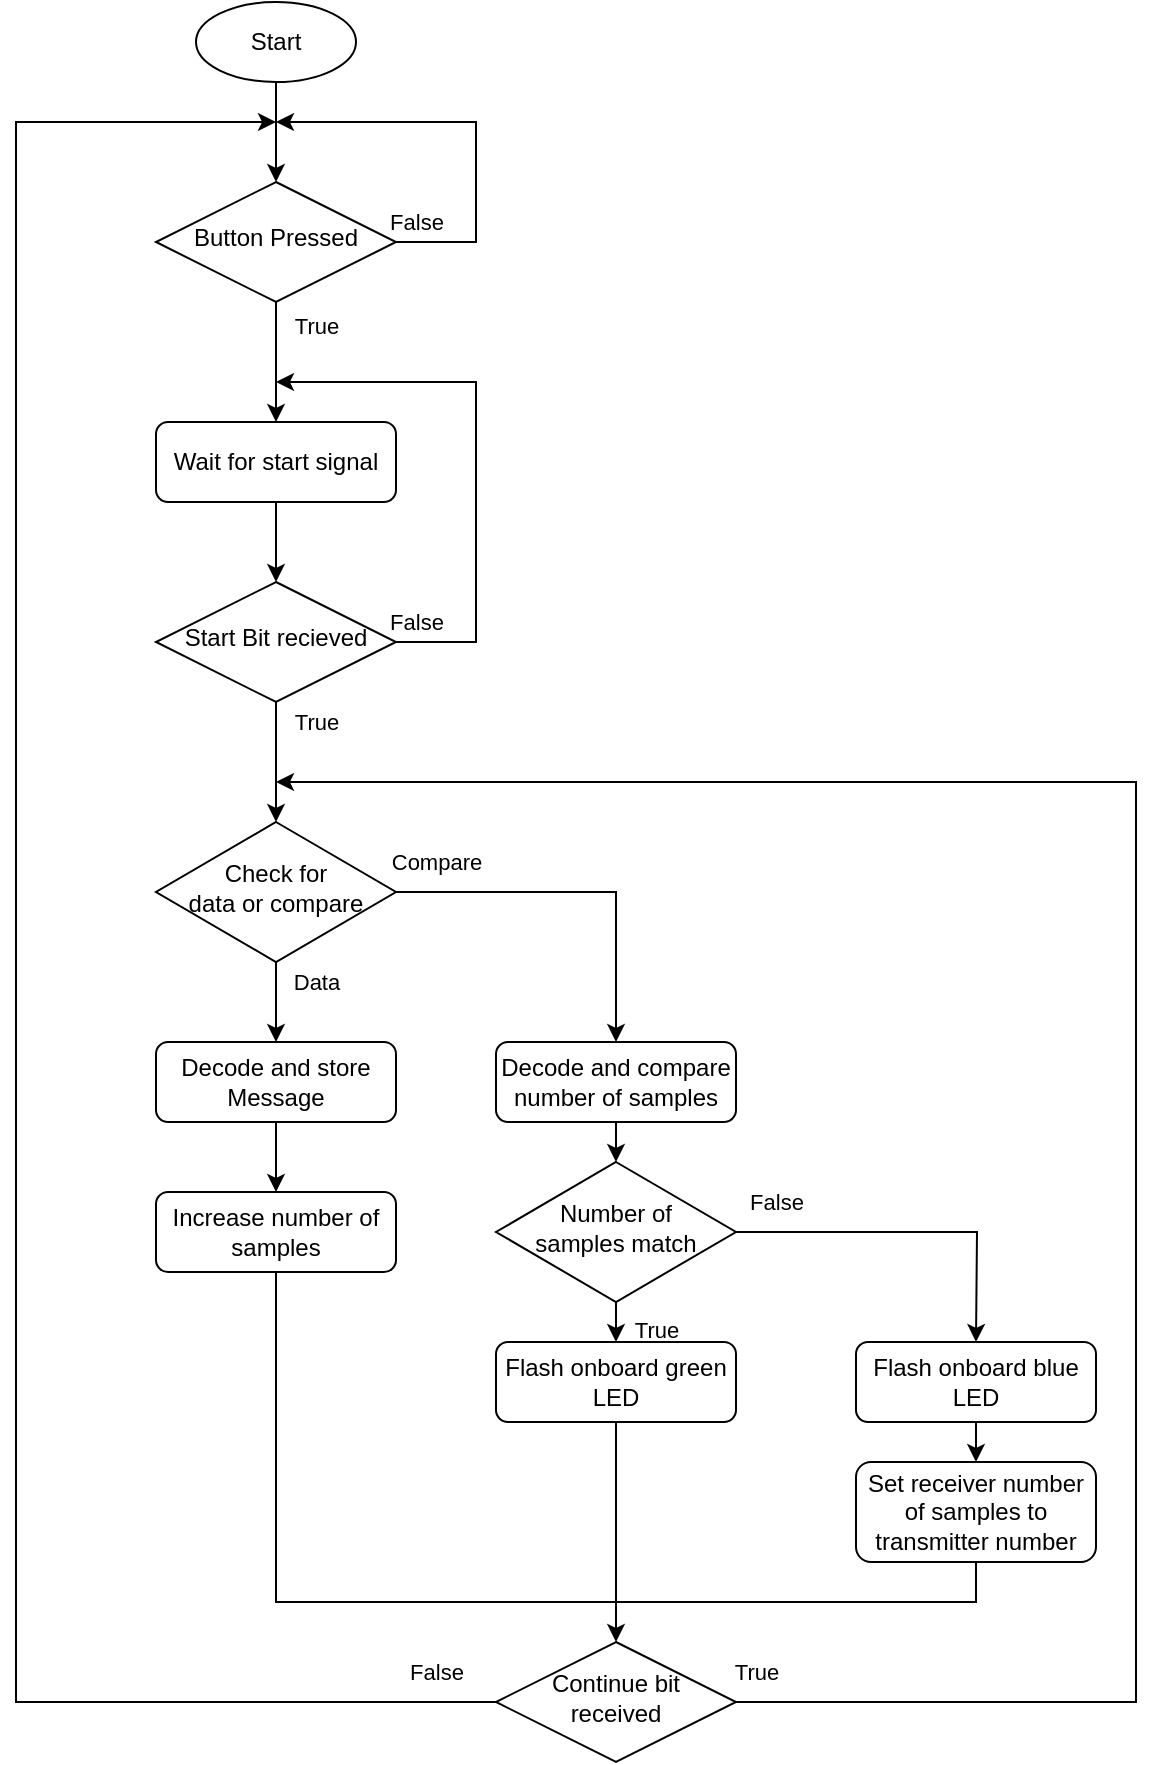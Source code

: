 <mxfile version="20.4.1" type="google"><diagram id="C5RBs43oDa-KdzZeNtuy" name="Page-1"><mxGraphModel dx="1185" dy="588" grid="1" gridSize="10" guides="1" tooltips="1" connect="1" arrows="1" fold="1" page="1" pageScale="1" pageWidth="827" pageHeight="1169" math="0" shadow="0"><root><mxCell id="WIyWlLk6GJQsqaUBKTNV-0"/><mxCell id="WIyWlLk6GJQsqaUBKTNV-1" parent="WIyWlLk6GJQsqaUBKTNV-0"/><mxCell id="PboZFvkYZZWf8GiwVbfu-2" value="True" style="edgeStyle=orthogonalEdgeStyle;rounded=0;orthogonalLoop=1;jettySize=auto;html=1;exitX=0.5;exitY=1;exitDx=0;exitDy=0;entryX=0.5;entryY=0;entryDx=0;entryDy=0;" parent="WIyWlLk6GJQsqaUBKTNV-1" source="WIyWlLk6GJQsqaUBKTNV-6" target="PboZFvkYZZWf8GiwVbfu-1" edge="1"><mxGeometry x="-0.6" y="20" relative="1" as="geometry"><mxPoint as="offset"/></mxGeometry></mxCell><mxCell id="PboZFvkYZZWf8GiwVbfu-25" value="False" style="edgeStyle=orthogonalEdgeStyle;rounded=0;orthogonalLoop=1;jettySize=auto;html=1;exitX=1;exitY=0.5;exitDx=0;exitDy=0;endArrow=classic;endFill=1;" parent="WIyWlLk6GJQsqaUBKTNV-1" source="WIyWlLk6GJQsqaUBKTNV-6" edge="1"><mxGeometry x="-0.905" y="10" relative="1" as="geometry"><mxPoint x="220" y="130" as="targetPoint"/><Array as="points"><mxPoint x="320" y="190"/><mxPoint x="320" y="130"/></Array><mxPoint as="offset"/></mxGeometry></mxCell><mxCell id="WIyWlLk6GJQsqaUBKTNV-6" value="Button Pressed" style="rhombus;whiteSpace=wrap;html=1;shadow=0;fontFamily=Helvetica;fontSize=12;align=center;strokeWidth=1;spacing=6;spacingTop=-4;" parent="WIyWlLk6GJQsqaUBKTNV-1" vertex="1"><mxGeometry x="160" y="160" width="120" height="60" as="geometry"/></mxCell><mxCell id="PboZFvkYZZWf8GiwVbfu-9" value="Data" style="edgeStyle=orthogonalEdgeStyle;rounded=0;orthogonalLoop=1;jettySize=auto;html=1;entryX=0.5;entryY=0;entryDx=0;entryDy=0;" parent="WIyWlLk6GJQsqaUBKTNV-1" source="WIyWlLk6GJQsqaUBKTNV-10" target="PboZFvkYZZWf8GiwVbfu-7" edge="1"><mxGeometry x="-0.5" y="20" relative="1" as="geometry"><mxPoint as="offset"/></mxGeometry></mxCell><mxCell id="PboZFvkYZZWf8GiwVbfu-10" value="Compare" style="edgeStyle=orthogonalEdgeStyle;rounded=0;orthogonalLoop=1;jettySize=auto;html=1;exitX=1;exitY=0.5;exitDx=0;exitDy=0;entryX=0.5;entryY=0;entryDx=0;entryDy=0;" parent="WIyWlLk6GJQsqaUBKTNV-1" source="WIyWlLk6GJQsqaUBKTNV-10" target="PboZFvkYZZWf8GiwVbfu-11" edge="1"><mxGeometry x="-0.784" y="15" relative="1" as="geometry"><mxPoint x="390" y="660" as="targetPoint"/><mxPoint as="offset"/></mxGeometry></mxCell><mxCell id="WIyWlLk6GJQsqaUBKTNV-10" value="Check for &lt;br&gt;data or compare" style="rhombus;whiteSpace=wrap;html=1;shadow=0;fontFamily=Helvetica;fontSize=12;align=center;strokeWidth=1;spacing=6;spacingTop=-4;verticalAlign=middle;horizontal=1;" parent="WIyWlLk6GJQsqaUBKTNV-1" vertex="1"><mxGeometry x="160" y="480" width="120" height="70" as="geometry"/></mxCell><mxCell id="PboZFvkYZZWf8GiwVbfu-3" style="edgeStyle=orthogonalEdgeStyle;rounded=0;orthogonalLoop=1;jettySize=auto;html=1;exitX=0.5;exitY=1;exitDx=0;exitDy=0;entryX=0.5;entryY=0;entryDx=0;entryDy=0;" parent="WIyWlLk6GJQsqaUBKTNV-1" source="8-gGyu4mPgw2LySYfzlv-0" target="WIyWlLk6GJQsqaUBKTNV-6" edge="1"><mxGeometry relative="1" as="geometry"><mxPoint x="217.5" y="125" as="sourcePoint"/></mxGeometry></mxCell><mxCell id="PboZFvkYZZWf8GiwVbfu-5" style="edgeStyle=orthogonalEdgeStyle;rounded=0;orthogonalLoop=1;jettySize=auto;html=1;exitX=0.5;exitY=1;exitDx=0;exitDy=0;entryX=0.5;entryY=0;entryDx=0;entryDy=0;" parent="WIyWlLk6GJQsqaUBKTNV-1" source="PboZFvkYZZWf8GiwVbfu-1" target="PboZFvkYZZWf8GiwVbfu-4" edge="1"><mxGeometry relative="1" as="geometry"/></mxCell><mxCell id="PboZFvkYZZWf8GiwVbfu-1" value="Wait for start signal" style="rounded=1;whiteSpace=wrap;html=1;fontSize=12;glass=0;strokeWidth=1;shadow=0;" parent="WIyWlLk6GJQsqaUBKTNV-1" vertex="1"><mxGeometry x="160" y="280" width="120" height="40" as="geometry"/></mxCell><mxCell id="PboZFvkYZZWf8GiwVbfu-6" value="True" style="edgeStyle=orthogonalEdgeStyle;rounded=0;orthogonalLoop=1;jettySize=auto;html=1;exitX=0.5;exitY=1;exitDx=0;exitDy=0;" parent="WIyWlLk6GJQsqaUBKTNV-1" source="PboZFvkYZZWf8GiwVbfu-4" edge="1"><mxGeometry x="-0.667" y="20" relative="1" as="geometry"><mxPoint x="220" y="480" as="targetPoint"/><mxPoint as="offset"/></mxGeometry></mxCell><mxCell id="PboZFvkYZZWf8GiwVbfu-26" value="False" style="edgeStyle=orthogonalEdgeStyle;rounded=0;orthogonalLoop=1;jettySize=auto;html=1;exitX=1;exitY=0.5;exitDx=0;exitDy=0;endArrow=classic;endFill=1;" parent="WIyWlLk6GJQsqaUBKTNV-1" source="PboZFvkYZZWf8GiwVbfu-4" edge="1"><mxGeometry x="-0.926" y="10" relative="1" as="geometry"><mxPoint x="220" y="260" as="targetPoint"/><Array as="points"><mxPoint x="320" y="390"/><mxPoint x="320" y="260"/></Array><mxPoint as="offset"/></mxGeometry></mxCell><mxCell id="PboZFvkYZZWf8GiwVbfu-4" value="Start Bit recieved" style="rhombus;whiteSpace=wrap;html=1;shadow=0;fontFamily=Helvetica;fontSize=12;align=center;strokeWidth=1;spacing=6;spacingTop=-4;" parent="WIyWlLk6GJQsqaUBKTNV-1" vertex="1"><mxGeometry x="160" y="360" width="120" height="60" as="geometry"/></mxCell><mxCell id="PboZFvkYZZWf8GiwVbfu-19" style="edgeStyle=orthogonalEdgeStyle;rounded=0;orthogonalLoop=1;jettySize=auto;html=1;exitX=0.5;exitY=1;exitDx=0;exitDy=0;entryX=0.5;entryY=0;entryDx=0;entryDy=0;" parent="WIyWlLk6GJQsqaUBKTNV-1" source="PboZFvkYZZWf8GiwVbfu-7" target="PboZFvkYZZWf8GiwVbfu-18" edge="1"><mxGeometry relative="1" as="geometry"/></mxCell><mxCell id="PboZFvkYZZWf8GiwVbfu-7" value="Decode and store Message" style="rounded=1;whiteSpace=wrap;html=1;fontSize=12;glass=0;strokeWidth=1;shadow=0;" parent="WIyWlLk6GJQsqaUBKTNV-1" vertex="1"><mxGeometry x="160" y="590" width="120" height="40" as="geometry"/></mxCell><mxCell id="PboZFvkYZZWf8GiwVbfu-13" style="edgeStyle=orthogonalEdgeStyle;rounded=0;orthogonalLoop=1;jettySize=auto;html=1;exitX=0.5;exitY=1;exitDx=0;exitDy=0;entryX=0.5;entryY=0;entryDx=0;entryDy=0;" parent="WIyWlLk6GJQsqaUBKTNV-1" source="PboZFvkYZZWf8GiwVbfu-11" target="PboZFvkYZZWf8GiwVbfu-12" edge="1"><mxGeometry relative="1" as="geometry"/></mxCell><mxCell id="PboZFvkYZZWf8GiwVbfu-11" value="Decode and compare number of samples" style="rounded=1;whiteSpace=wrap;html=1;fontSize=12;glass=0;strokeWidth=1;shadow=0;" parent="WIyWlLk6GJQsqaUBKTNV-1" vertex="1"><mxGeometry x="330" y="590" width="120" height="40" as="geometry"/></mxCell><mxCell id="PboZFvkYZZWf8GiwVbfu-14" value="True" style="edgeStyle=orthogonalEdgeStyle;rounded=0;orthogonalLoop=1;jettySize=auto;html=1;exitX=0.5;exitY=1;exitDx=0;exitDy=0;" parent="WIyWlLk6GJQsqaUBKTNV-1" source="PboZFvkYZZWf8GiwVbfu-12" edge="1"><mxGeometry x="0.333" y="20" relative="1" as="geometry"><mxPoint x="390" y="740" as="targetPoint"/><mxPoint as="offset"/></mxGeometry></mxCell><mxCell id="PboZFvkYZZWf8GiwVbfu-16" value="False" style="edgeStyle=orthogonalEdgeStyle;rounded=0;orthogonalLoop=1;jettySize=auto;html=1;exitX=1;exitY=0.5;exitDx=0;exitDy=0;" parent="WIyWlLk6GJQsqaUBKTNV-1" source="PboZFvkYZZWf8GiwVbfu-12" edge="1"><mxGeometry x="-0.771" y="15" relative="1" as="geometry"><mxPoint x="570" y="740" as="targetPoint"/><mxPoint as="offset"/></mxGeometry></mxCell><mxCell id="PboZFvkYZZWf8GiwVbfu-12" value="Number of &lt;br&gt;samples match" style="rhombus;whiteSpace=wrap;html=1;shadow=0;fontFamily=Helvetica;fontSize=12;align=center;strokeWidth=1;spacing=6;spacingTop=-4;" parent="WIyWlLk6GJQsqaUBKTNV-1" vertex="1"><mxGeometry x="330" y="650" width="120" height="70" as="geometry"/></mxCell><mxCell id="PboZFvkYZZWf8GiwVbfu-29" style="edgeStyle=orthogonalEdgeStyle;rounded=0;orthogonalLoop=1;jettySize=auto;html=1;exitX=0.5;exitY=1;exitDx=0;exitDy=0;entryX=0.5;entryY=0;entryDx=0;entryDy=0;endArrow=classic;endFill=1;" parent="WIyWlLk6GJQsqaUBKTNV-1" source="PboZFvkYZZWf8GiwVbfu-15" target="PboZFvkYZZWf8GiwVbfu-27" edge="1"><mxGeometry relative="1" as="geometry"/></mxCell><mxCell id="PboZFvkYZZWf8GiwVbfu-15" value="Flash onboard green LED" style="rounded=1;whiteSpace=wrap;html=1;fontSize=12;glass=0;strokeWidth=1;shadow=0;" parent="WIyWlLk6GJQsqaUBKTNV-1" vertex="1"><mxGeometry x="330" y="740" width="120" height="40" as="geometry"/></mxCell><mxCell id="PboZFvkYZZWf8GiwVbfu-21" style="edgeStyle=orthogonalEdgeStyle;rounded=0;orthogonalLoop=1;jettySize=auto;html=1;exitX=0.5;exitY=1;exitDx=0;exitDy=0;entryX=0.5;entryY=0;entryDx=0;entryDy=0;" parent="WIyWlLk6GJQsqaUBKTNV-1" source="PboZFvkYZZWf8GiwVbfu-17" target="PboZFvkYZZWf8GiwVbfu-20" edge="1"><mxGeometry relative="1" as="geometry"/></mxCell><mxCell id="PboZFvkYZZWf8GiwVbfu-17" value="Flash onboard blue LED" style="rounded=1;whiteSpace=wrap;html=1;fontSize=12;glass=0;strokeWidth=1;shadow=0;" parent="WIyWlLk6GJQsqaUBKTNV-1" vertex="1"><mxGeometry x="510" y="740" width="120" height="40" as="geometry"/></mxCell><mxCell id="PboZFvkYZZWf8GiwVbfu-31" style="edgeStyle=orthogonalEdgeStyle;rounded=0;orthogonalLoop=1;jettySize=auto;html=1;exitX=0.5;exitY=1;exitDx=0;exitDy=0;endArrow=none;endFill=0;" parent="WIyWlLk6GJQsqaUBKTNV-1" source="PboZFvkYZZWf8GiwVbfu-18" edge="1"><mxGeometry relative="1" as="geometry"><mxPoint x="390" y="870" as="targetPoint"/><Array as="points"><mxPoint x="220" y="870"/></Array></mxGeometry></mxCell><mxCell id="PboZFvkYZZWf8GiwVbfu-18" value="Increase number of samples" style="rounded=1;whiteSpace=wrap;html=1;fontSize=12;glass=0;strokeWidth=1;shadow=0;" parent="WIyWlLk6GJQsqaUBKTNV-1" vertex="1"><mxGeometry x="160" y="665" width="120" height="40" as="geometry"/></mxCell><mxCell id="PboZFvkYZZWf8GiwVbfu-30" style="edgeStyle=orthogonalEdgeStyle;rounded=0;orthogonalLoop=1;jettySize=auto;html=1;exitX=0.5;exitY=1;exitDx=0;exitDy=0;endArrow=none;endFill=0;" parent="WIyWlLk6GJQsqaUBKTNV-1" source="PboZFvkYZZWf8GiwVbfu-20" edge="1"><mxGeometry relative="1" as="geometry"><mxPoint x="390" y="870" as="targetPoint"/><Array as="points"><mxPoint x="570" y="870"/></Array></mxGeometry></mxCell><mxCell id="PboZFvkYZZWf8GiwVbfu-20" value="Set receiver number of samples to transmitter number" style="rounded=1;whiteSpace=wrap;html=1;fontSize=12;glass=0;strokeWidth=1;shadow=0;" parent="WIyWlLk6GJQsqaUBKTNV-1" vertex="1"><mxGeometry x="510" y="800" width="120" height="50" as="geometry"/></mxCell><mxCell id="PboZFvkYZZWf8GiwVbfu-32" value="True" style="edgeStyle=orthogonalEdgeStyle;rounded=0;orthogonalLoop=1;jettySize=auto;html=1;exitX=1;exitY=0.5;exitDx=0;exitDy=0;endArrow=classic;endFill=1;" parent="WIyWlLk6GJQsqaUBKTNV-1" source="PboZFvkYZZWf8GiwVbfu-27" edge="1"><mxGeometry x="-0.982" y="15" relative="1" as="geometry"><mxPoint x="220" y="460" as="targetPoint"/><Array as="points"><mxPoint x="650" y="920"/><mxPoint x="650" y="460"/></Array><mxPoint as="offset"/></mxGeometry></mxCell><mxCell id="PboZFvkYZZWf8GiwVbfu-33" value="False" style="edgeStyle=orthogonalEdgeStyle;rounded=0;orthogonalLoop=1;jettySize=auto;html=1;exitX=0;exitY=0.5;exitDx=0;exitDy=0;endArrow=classic;endFill=1;" parent="WIyWlLk6GJQsqaUBKTNV-1" source="PboZFvkYZZWf8GiwVbfu-27" edge="1"><mxGeometry x="-0.948" y="-15" relative="1" as="geometry"><mxPoint x="220" y="130" as="targetPoint"/><Array as="points"><mxPoint x="90" y="920"/><mxPoint x="90" y="130"/></Array><mxPoint as="offset"/></mxGeometry></mxCell><mxCell id="PboZFvkYZZWf8GiwVbfu-27" value="Continue bit &lt;br&gt;received" style="rhombus;whiteSpace=wrap;html=1;shadow=0;fontFamily=Helvetica;fontSize=12;align=center;strokeWidth=1;spacing=6;spacingTop=-4;" parent="WIyWlLk6GJQsqaUBKTNV-1" vertex="1"><mxGeometry x="330" y="890" width="120" height="60" as="geometry"/></mxCell><mxCell id="8-gGyu4mPgw2LySYfzlv-0" value="Start" style="ellipse;whiteSpace=wrap;html=1;" vertex="1" parent="WIyWlLk6GJQsqaUBKTNV-1"><mxGeometry x="180" y="70" width="80" height="40" as="geometry"/></mxCell></root></mxGraphModel></diagram></mxfile>